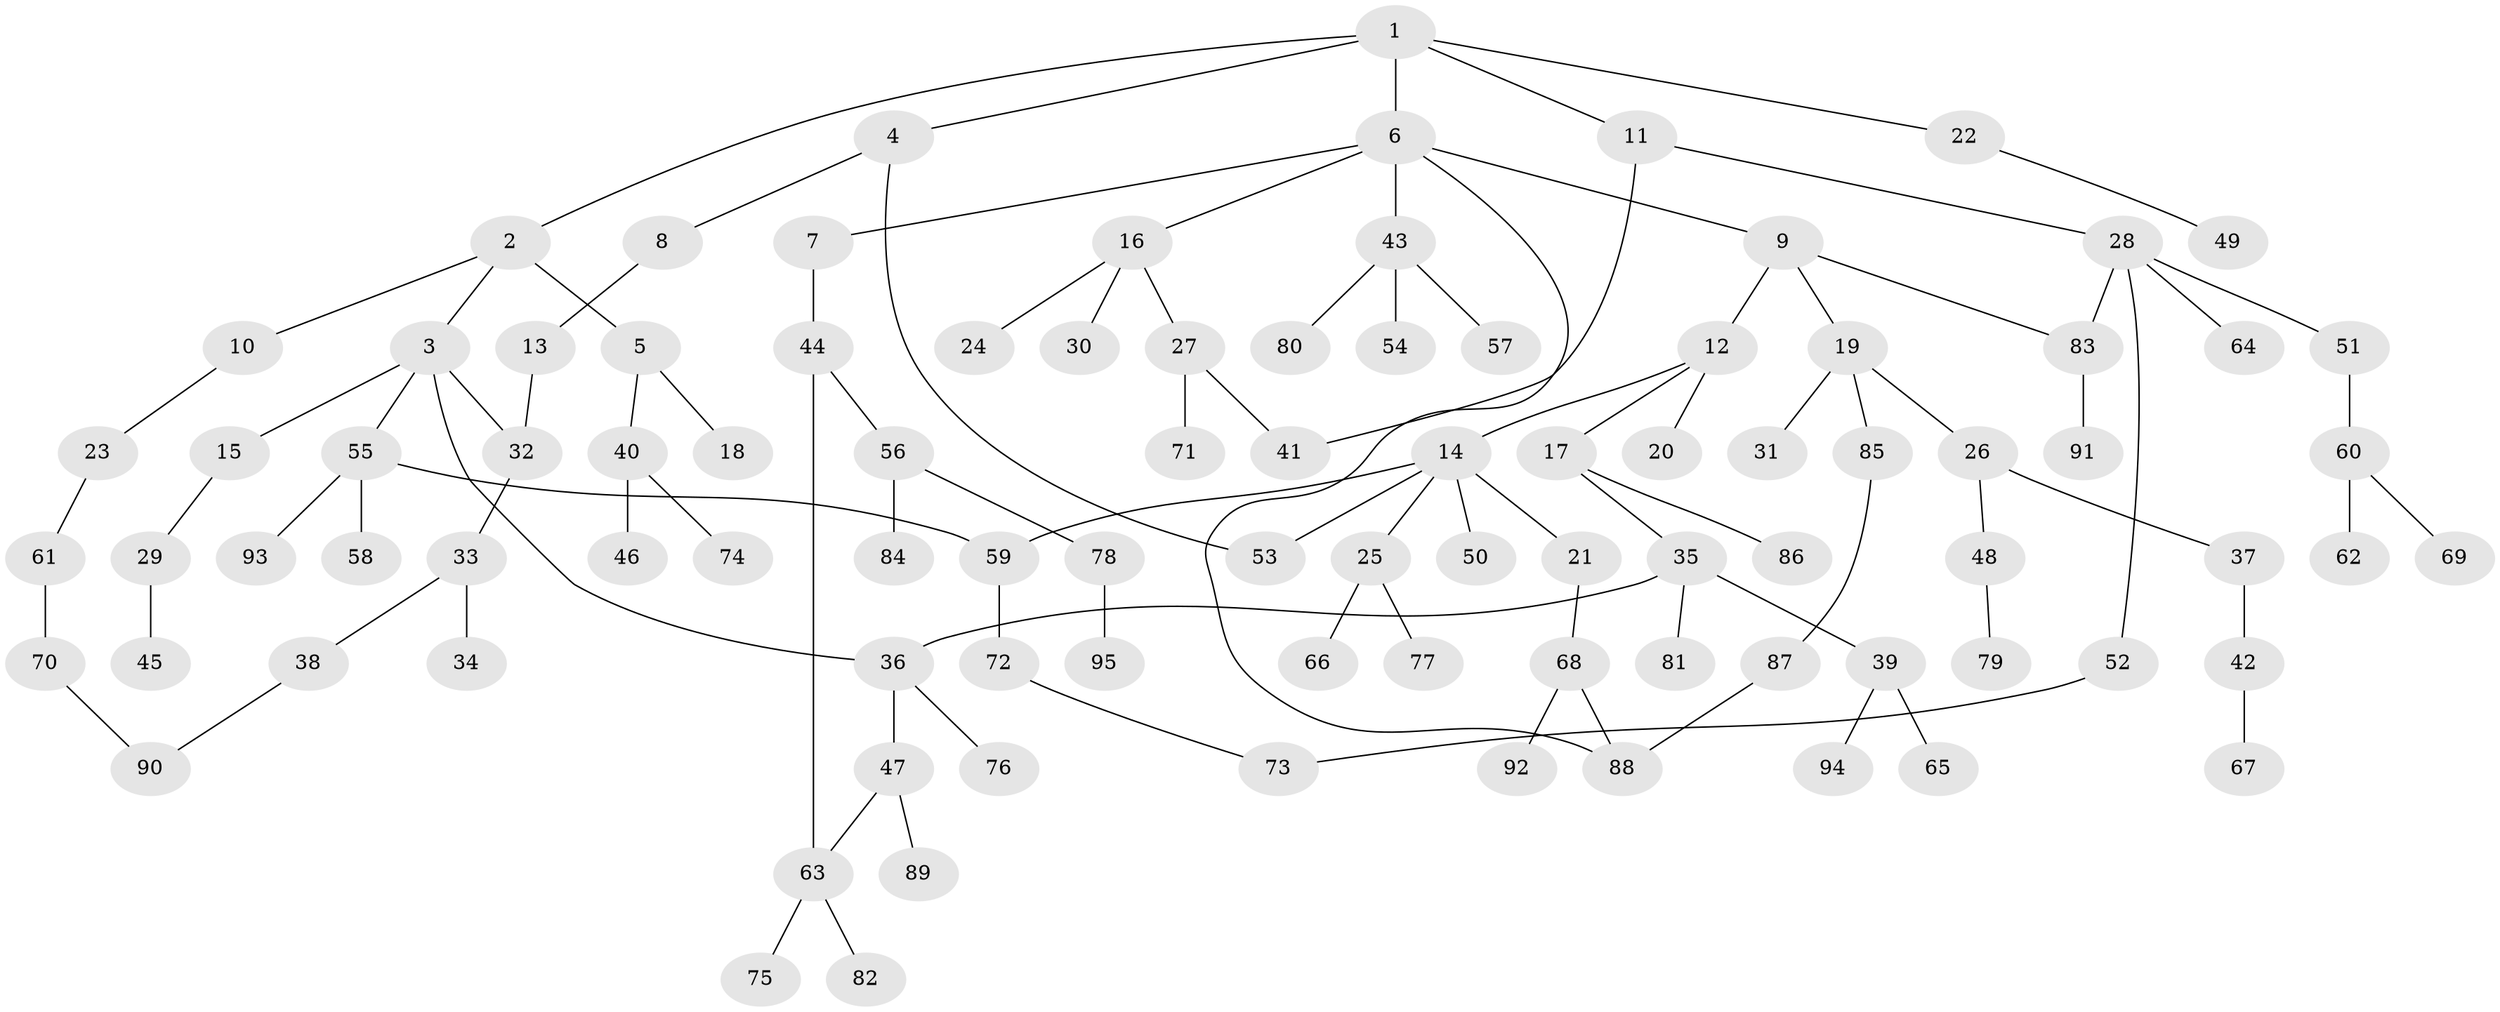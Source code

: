 // coarse degree distribution, {4: 0.0625, 9: 0.020833333333333332, 3: 0.1875, 2: 0.2708333333333333, 6: 0.041666666666666664, 1: 0.375, 7: 0.020833333333333332, 5: 0.020833333333333332}
// Generated by graph-tools (version 1.1) at 2025/48/03/06/25 01:48:57]
// undirected, 95 vertices, 105 edges
graph export_dot {
graph [start="1"]
  node [color=gray90,style=filled];
  1;
  2;
  3;
  4;
  5;
  6;
  7;
  8;
  9;
  10;
  11;
  12;
  13;
  14;
  15;
  16;
  17;
  18;
  19;
  20;
  21;
  22;
  23;
  24;
  25;
  26;
  27;
  28;
  29;
  30;
  31;
  32;
  33;
  34;
  35;
  36;
  37;
  38;
  39;
  40;
  41;
  42;
  43;
  44;
  45;
  46;
  47;
  48;
  49;
  50;
  51;
  52;
  53;
  54;
  55;
  56;
  57;
  58;
  59;
  60;
  61;
  62;
  63;
  64;
  65;
  66;
  67;
  68;
  69;
  70;
  71;
  72;
  73;
  74;
  75;
  76;
  77;
  78;
  79;
  80;
  81;
  82;
  83;
  84;
  85;
  86;
  87;
  88;
  89;
  90;
  91;
  92;
  93;
  94;
  95;
  1 -- 2;
  1 -- 4;
  1 -- 6;
  1 -- 11;
  1 -- 22;
  2 -- 3;
  2 -- 5;
  2 -- 10;
  3 -- 15;
  3 -- 36;
  3 -- 55;
  3 -- 32;
  4 -- 8;
  4 -- 53;
  5 -- 18;
  5 -- 40;
  6 -- 7;
  6 -- 9;
  6 -- 16;
  6 -- 43;
  6 -- 88;
  7 -- 44;
  8 -- 13;
  9 -- 12;
  9 -- 19;
  9 -- 83;
  10 -- 23;
  11 -- 28;
  11 -- 41;
  12 -- 14;
  12 -- 17;
  12 -- 20;
  13 -- 32;
  14 -- 21;
  14 -- 25;
  14 -- 50;
  14 -- 53;
  14 -- 59;
  15 -- 29;
  16 -- 24;
  16 -- 27;
  16 -- 30;
  17 -- 35;
  17 -- 86;
  19 -- 26;
  19 -- 31;
  19 -- 85;
  21 -- 68;
  22 -- 49;
  23 -- 61;
  25 -- 66;
  25 -- 77;
  26 -- 37;
  26 -- 48;
  27 -- 41;
  27 -- 71;
  28 -- 51;
  28 -- 52;
  28 -- 64;
  28 -- 83;
  29 -- 45;
  32 -- 33;
  33 -- 34;
  33 -- 38;
  35 -- 39;
  35 -- 81;
  35 -- 36;
  36 -- 47;
  36 -- 76;
  37 -- 42;
  38 -- 90;
  39 -- 65;
  39 -- 94;
  40 -- 46;
  40 -- 74;
  42 -- 67;
  43 -- 54;
  43 -- 57;
  43 -- 80;
  44 -- 56;
  44 -- 63;
  47 -- 89;
  47 -- 63;
  48 -- 79;
  51 -- 60;
  52 -- 73;
  55 -- 58;
  55 -- 93;
  55 -- 59;
  56 -- 78;
  56 -- 84;
  59 -- 72;
  60 -- 62;
  60 -- 69;
  61 -- 70;
  63 -- 75;
  63 -- 82;
  68 -- 92;
  68 -- 88;
  70 -- 90;
  72 -- 73;
  78 -- 95;
  83 -- 91;
  85 -- 87;
  87 -- 88;
}
